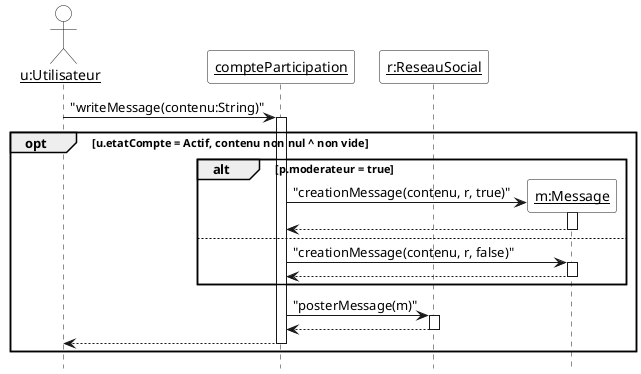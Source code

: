 @startuml

'Diagramme de séquence (PlantUML)'

'Configuration charte graphique'
hide footbox
skinparam sequenceParticipantBackgroundColor White
skinparam sequenceActorBackgroundColor White

'Déclaration des acteurs et des participants (déjà existants avant la séquence)'
actor "__u:Utilisateur__" as u
participant "__compteParticipation__" as p
participant "__r:ReseauSocial__" as r

'Séquence avec les messages, les créations de participants, etc.'
u -> p ++ : "writeMessage(contenu:String)"
opt u.etatCompte = Actif, contenu non nul ^ non vide
create "__m:Message__" as m
alt p.moderateur = true
p -> m ++ : "creationMessage(contenu, r, true)"
return
else
p -> m ++ : "creationMessage(contenu, r, false)"
return
end
p -> r ++ : "posterMessage(m)"
return
return
end
@enduml